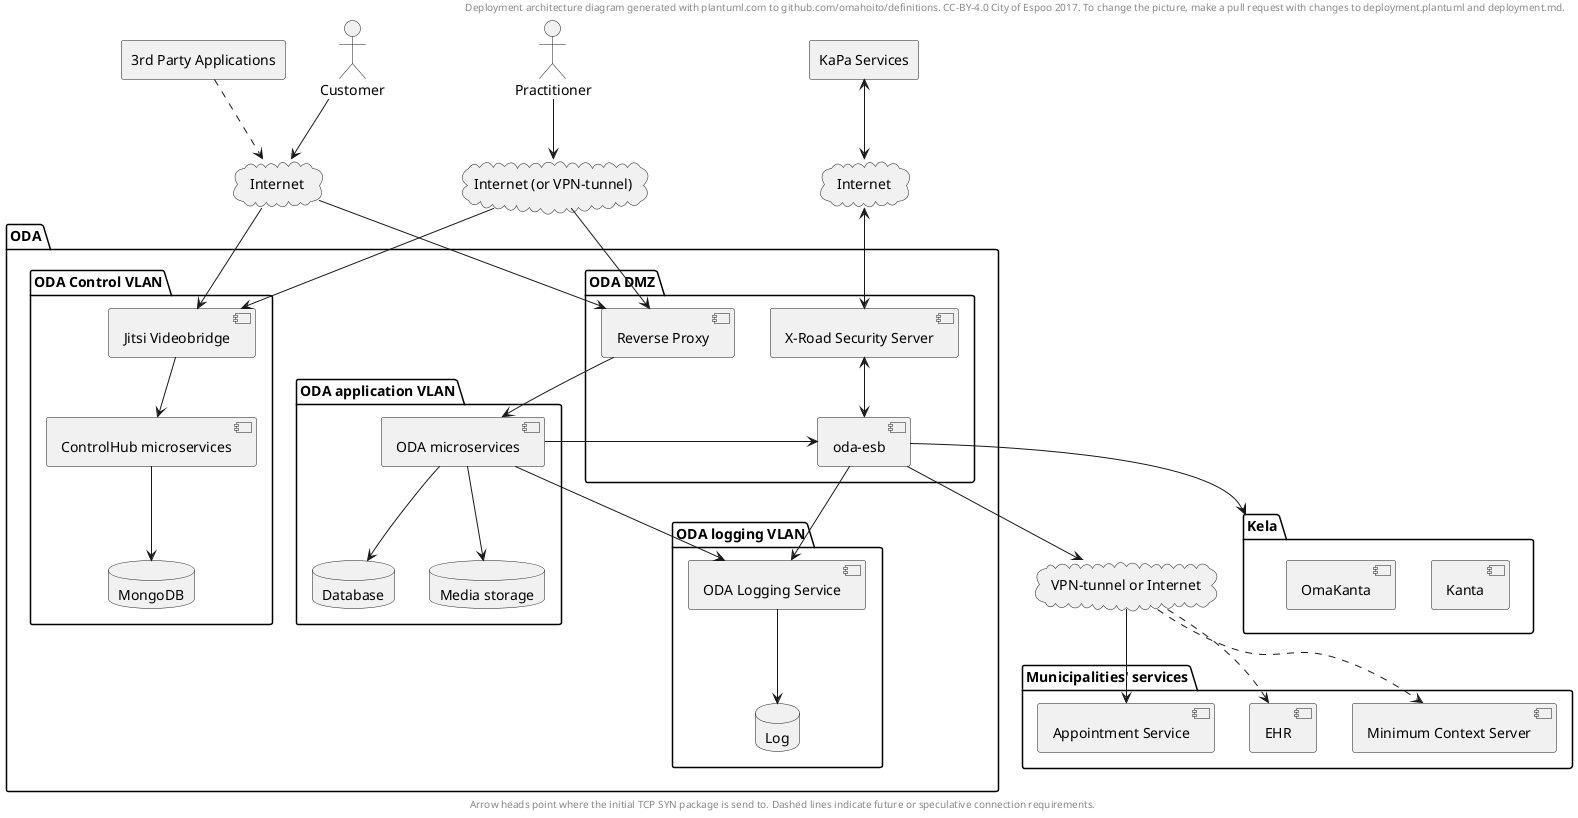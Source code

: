 @startuml
' Uncomment to use dark theme:
' !includeurl https://raw.githubusercontent.com/omahoito/rfc/master/Styles.iuml

header
Deployment architecture diagram generated with plantuml.com to github.com/omahoito/definitions. \
CC-BY-4.0 City of Espoo 2017. \
To change the picture, make a pull request with changes to deployment.plantuml and deployment.md.
endheader

footer
Arrow heads point where the initial TCP SYN package is send to. \
Dashed lines indicate future or speculative connection requirements.
endfooter

actor Customer
actor Practitioner
agent "KaPa Services" as ks
agent "3rd Party Applications" as apps

cloud Internet as public
cloud "Internet (or VPN-tunnel)" as LAN
cloud Internet as kapa

Customer --> public
Practitioner --> LAN
ks <--> kapa
apps ..> public

folder "Municipalities' services" {
    component "Appointment Service" as appointments
    component "Minimum Context Server" as mctx
    component EHR
}

folder ODA {
    folder "ODA DMZ" {
        component "X-Road Security Server" as sec
        component "oda-esb" as esb
        component "Reverse Proxy" as gw

    }
    folder "ODA application VLAN" {
        component "ODA microservices" as services
        database Database as DB
        database "Media storage" as mediastore
        services --> DB
        services --> mediastore
    }
    folder "ODA Control VLAN" {
        component "Jitsi Videobridge" as jitsi
        component "ControlHub microservices" as control
        jitsi --> control
        database MongoDB
        control --> MongoDB
    }
    folder "ODA logging VLAN" {
        component "ODA Logging Service" as logging
        database Log
        logging --> Log
    }
}

folder Kela {
    component Kanta
    component OmaKanta
}

cloud "VPN-tunnel or Internet" as L2L

public --> gw
public --> jitsi
LAN --> gw
LAN --> jitsi

sec <--> esb
esb --> L2L
esb --> logging
esb --> Kela

L2L --> appointments
L2L ..> mctx
L2L ..> EHR

kapa <--> sec

gw --> services
services --> esb
services --> logging

@enduml
